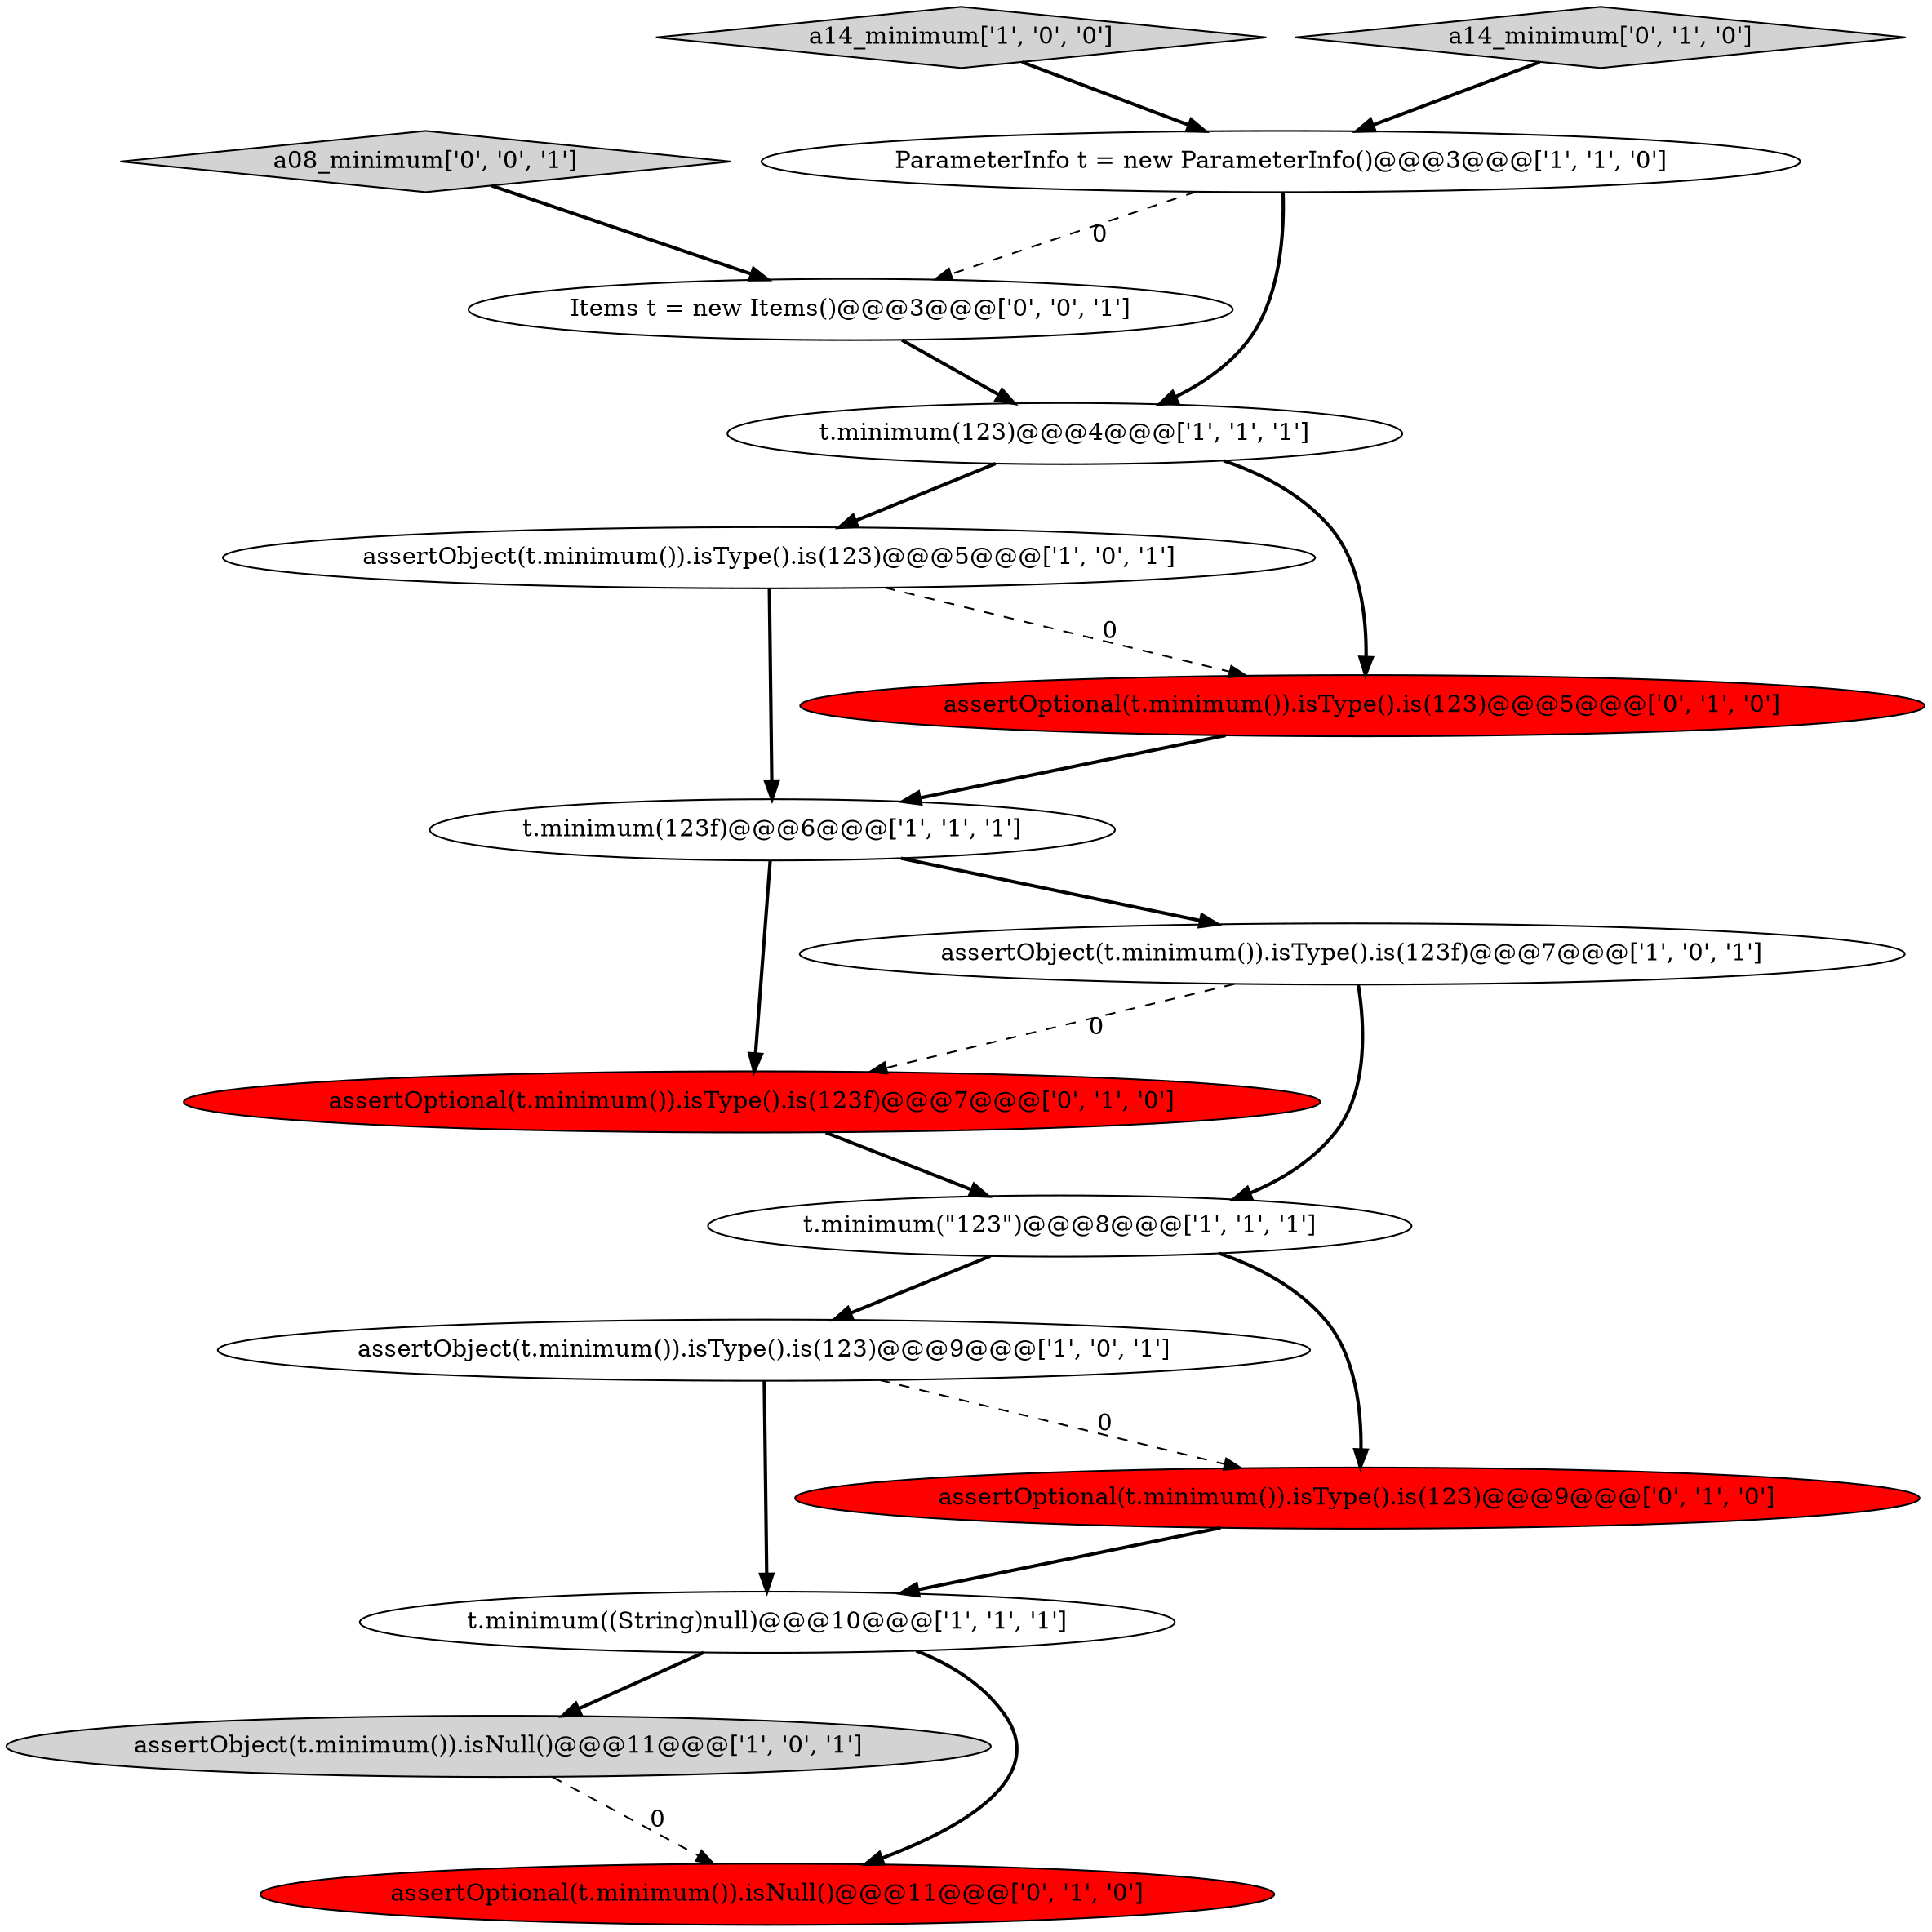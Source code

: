 digraph {
3 [style = filled, label = "ParameterInfo t = new ParameterInfo()@@@3@@@['1', '1', '0']", fillcolor = white, shape = ellipse image = "AAA0AAABBB1BBB"];
4 [style = filled, label = "assertObject(t.minimum()).isType().is(123)@@@9@@@['1', '0', '1']", fillcolor = white, shape = ellipse image = "AAA0AAABBB1BBB"];
15 [style = filled, label = "Items t = new Items()@@@3@@@['0', '0', '1']", fillcolor = white, shape = ellipse image = "AAA0AAABBB3BBB"];
6 [style = filled, label = "a14_minimum['1', '0', '0']", fillcolor = lightgray, shape = diamond image = "AAA0AAABBB1BBB"];
9 [style = filled, label = "t.minimum(123f)@@@6@@@['1', '1', '1']", fillcolor = white, shape = ellipse image = "AAA0AAABBB1BBB"];
7 [style = filled, label = "t.minimum(123)@@@4@@@['1', '1', '1']", fillcolor = white, shape = ellipse image = "AAA0AAABBB1BBB"];
1 [style = filled, label = "assertObject(t.minimum()).isType().is(123)@@@5@@@['1', '0', '1']", fillcolor = white, shape = ellipse image = "AAA0AAABBB1BBB"];
5 [style = filled, label = "assertObject(t.minimum()).isNull()@@@11@@@['1', '0', '1']", fillcolor = lightgray, shape = ellipse image = "AAA0AAABBB1BBB"];
11 [style = filled, label = "assertOptional(t.minimum()).isNull()@@@11@@@['0', '1', '0']", fillcolor = red, shape = ellipse image = "AAA1AAABBB2BBB"];
12 [style = filled, label = "a14_minimum['0', '1', '0']", fillcolor = lightgray, shape = diamond image = "AAA0AAABBB2BBB"];
13 [style = filled, label = "assertOptional(t.minimum()).isType().is(123)@@@5@@@['0', '1', '0']", fillcolor = red, shape = ellipse image = "AAA1AAABBB2BBB"];
14 [style = filled, label = "assertOptional(t.minimum()).isType().is(123f)@@@7@@@['0', '1', '0']", fillcolor = red, shape = ellipse image = "AAA1AAABBB2BBB"];
16 [style = filled, label = "a08_minimum['0', '0', '1']", fillcolor = lightgray, shape = diamond image = "AAA0AAABBB3BBB"];
2 [style = filled, label = "t.minimum(\"123\")@@@8@@@['1', '1', '1']", fillcolor = white, shape = ellipse image = "AAA0AAABBB1BBB"];
0 [style = filled, label = "assertObject(t.minimum()).isType().is(123f)@@@7@@@['1', '0', '1']", fillcolor = white, shape = ellipse image = "AAA0AAABBB1BBB"];
10 [style = filled, label = "assertOptional(t.minimum()).isType().is(123)@@@9@@@['0', '1', '0']", fillcolor = red, shape = ellipse image = "AAA1AAABBB2BBB"];
8 [style = filled, label = "t.minimum((String)null)@@@10@@@['1', '1', '1']", fillcolor = white, shape = ellipse image = "AAA0AAABBB1BBB"];
7->13 [style = bold, label=""];
6->3 [style = bold, label=""];
16->15 [style = bold, label=""];
7->1 [style = bold, label=""];
9->0 [style = bold, label=""];
15->7 [style = bold, label=""];
0->2 [style = bold, label=""];
2->10 [style = bold, label=""];
2->4 [style = bold, label=""];
1->9 [style = bold, label=""];
1->13 [style = dashed, label="0"];
0->14 [style = dashed, label="0"];
8->5 [style = bold, label=""];
10->8 [style = bold, label=""];
3->7 [style = bold, label=""];
5->11 [style = dashed, label="0"];
9->14 [style = bold, label=""];
3->15 [style = dashed, label="0"];
4->8 [style = bold, label=""];
14->2 [style = bold, label=""];
12->3 [style = bold, label=""];
13->9 [style = bold, label=""];
4->10 [style = dashed, label="0"];
8->11 [style = bold, label=""];
}
